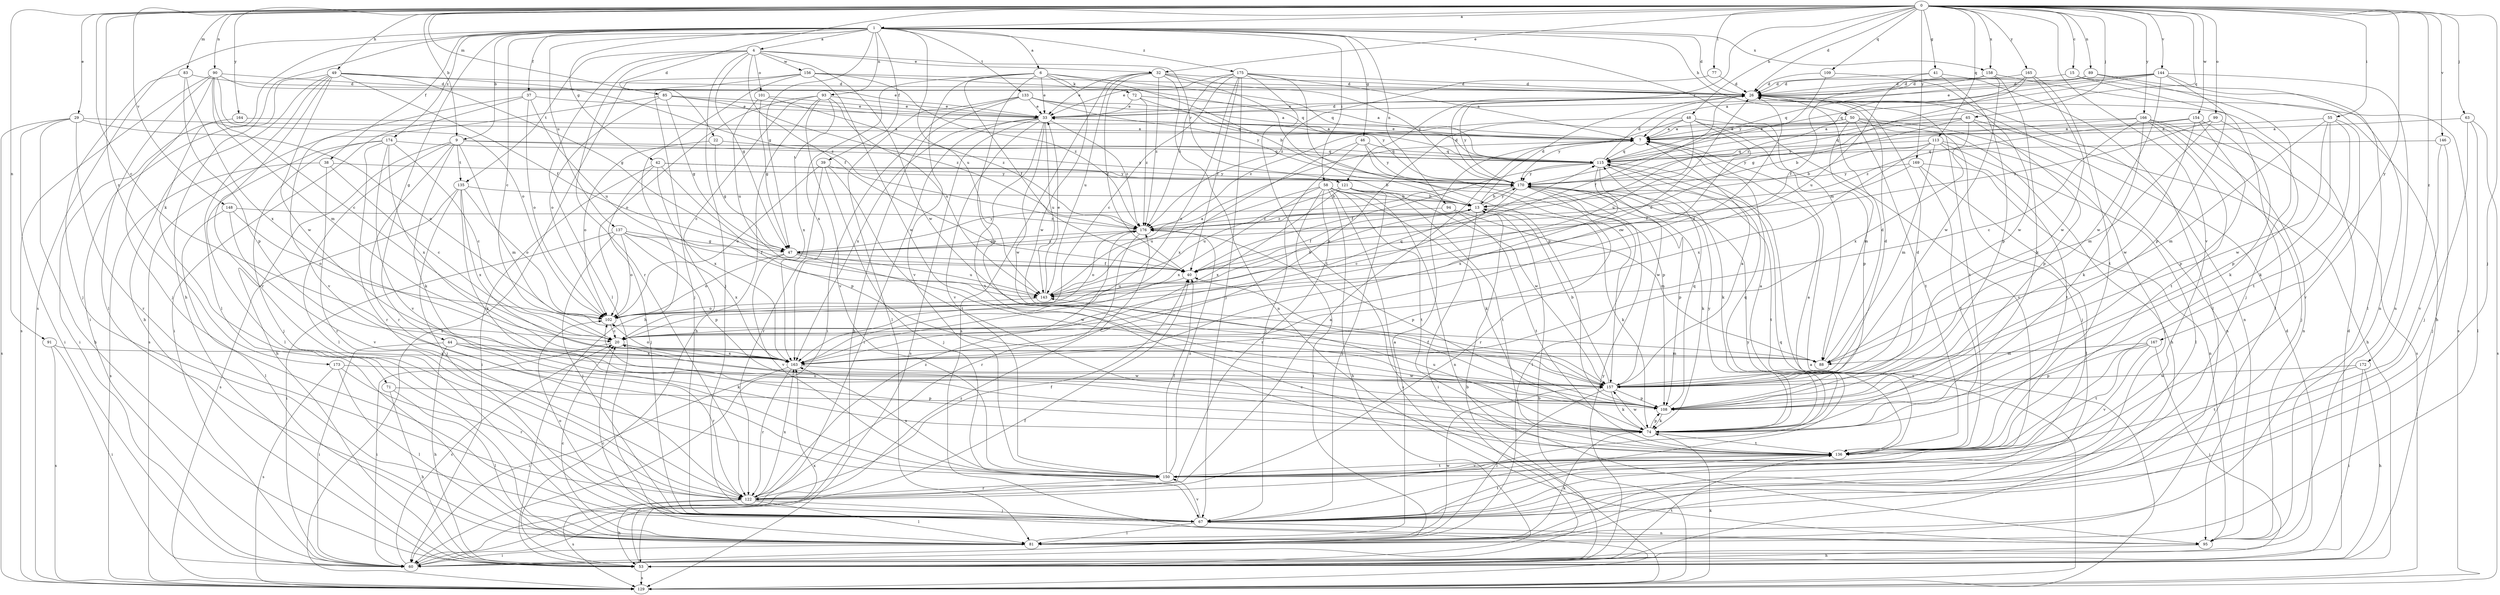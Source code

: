strict digraph  {
0;
1;
4;
6;
7;
9;
13;
15;
20;
22;
26;
29;
32;
33;
37;
38;
39;
40;
41;
42;
44;
46;
47;
48;
49;
50;
53;
55;
58;
60;
63;
65;
67;
71;
72;
74;
77;
81;
83;
85;
88;
89;
90;
91;
93;
94;
95;
99;
101;
102;
108;
109;
113;
115;
121;
122;
129;
133;
135;
136;
137;
143;
144;
146;
148;
150;
154;
156;
157;
158;
163;
164;
165;
166;
167;
169;
170;
172;
173;
174;
175;
176;
0 -> 1  [label=a];
0 -> 9  [label=b];
0 -> 15  [label=c];
0 -> 20  [label=c];
0 -> 22  [label=d];
0 -> 26  [label=d];
0 -> 29  [label=e];
0 -> 32  [label=e];
0 -> 41  [label=g];
0 -> 48  [label=h];
0 -> 49  [label=h];
0 -> 55  [label=i];
0 -> 63  [label=j];
0 -> 65  [label=j];
0 -> 67  [label=j];
0 -> 77  [label=l];
0 -> 83  [label=m];
0 -> 85  [label=m];
0 -> 89  [label=n];
0 -> 90  [label=n];
0 -> 91  [label=n];
0 -> 99  [label=o];
0 -> 109  [label=q];
0 -> 113  [label=q];
0 -> 115  [label=q];
0 -> 121  [label=r];
0 -> 144  [label=v];
0 -> 146  [label=v];
0 -> 148  [label=v];
0 -> 150  [label=v];
0 -> 154  [label=w];
0 -> 158  [label=x];
0 -> 164  [label=y];
0 -> 165  [label=y];
0 -> 166  [label=y];
0 -> 167  [label=y];
0 -> 169  [label=y];
0 -> 172  [label=z];
0 -> 173  [label=z];
1 -> 4  [label=a];
1 -> 6  [label=a];
1 -> 9  [label=b];
1 -> 20  [label=c];
1 -> 26  [label=d];
1 -> 37  [label=f];
1 -> 38  [label=f];
1 -> 39  [label=f];
1 -> 42  [label=g];
1 -> 44  [label=g];
1 -> 46  [label=g];
1 -> 47  [label=g];
1 -> 50  [label=h];
1 -> 53  [label=h];
1 -> 58  [label=i];
1 -> 71  [label=k];
1 -> 88  [label=m];
1 -> 93  [label=n];
1 -> 94  [label=n];
1 -> 129  [label=s];
1 -> 133  [label=t];
1 -> 137  [label=u];
1 -> 143  [label=u];
1 -> 158  [label=x];
1 -> 174  [label=z];
1 -> 175  [label=z];
4 -> 32  [label=e];
4 -> 40  [label=f];
4 -> 47  [label=g];
4 -> 67  [label=j];
4 -> 81  [label=l];
4 -> 101  [label=o];
4 -> 121  [label=r];
4 -> 122  [label=r];
4 -> 135  [label=t];
4 -> 156  [label=w];
4 -> 157  [label=w];
6 -> 13  [label=b];
6 -> 33  [label=e];
6 -> 40  [label=f];
6 -> 72  [label=k];
6 -> 108  [label=p];
6 -> 115  [label=q];
6 -> 150  [label=v];
6 -> 157  [label=w];
6 -> 163  [label=x];
7 -> 33  [label=e];
7 -> 115  [label=q];
9 -> 53  [label=h];
9 -> 74  [label=k];
9 -> 81  [label=l];
9 -> 88  [label=m];
9 -> 115  [label=q];
9 -> 122  [label=r];
9 -> 135  [label=t];
9 -> 170  [label=y];
13 -> 26  [label=d];
13 -> 40  [label=f];
13 -> 60  [label=i];
13 -> 74  [label=k];
13 -> 170  [label=y];
13 -> 176  [label=z];
15 -> 26  [label=d];
15 -> 81  [label=l];
15 -> 129  [label=s];
20 -> 26  [label=d];
20 -> 60  [label=i];
20 -> 88  [label=m];
20 -> 163  [label=x];
22 -> 47  [label=g];
22 -> 102  [label=o];
22 -> 115  [label=q];
26 -> 33  [label=e];
26 -> 40  [label=f];
26 -> 95  [label=n];
26 -> 136  [label=t];
26 -> 170  [label=y];
29 -> 7  [label=a];
29 -> 53  [label=h];
29 -> 60  [label=i];
29 -> 102  [label=o];
29 -> 122  [label=r];
29 -> 129  [label=s];
32 -> 26  [label=d];
32 -> 33  [label=e];
32 -> 40  [label=f];
32 -> 95  [label=n];
32 -> 129  [label=s];
32 -> 143  [label=u];
32 -> 157  [label=w];
32 -> 170  [label=y];
32 -> 176  [label=z];
33 -> 7  [label=a];
33 -> 26  [label=d];
33 -> 60  [label=i];
33 -> 129  [label=s];
33 -> 136  [label=t];
33 -> 143  [label=u];
33 -> 150  [label=v];
33 -> 157  [label=w];
33 -> 163  [label=x];
33 -> 176  [label=z];
37 -> 33  [label=e];
37 -> 60  [label=i];
37 -> 102  [label=o];
37 -> 129  [label=s];
37 -> 143  [label=u];
38 -> 20  [label=c];
38 -> 122  [label=r];
38 -> 129  [label=s];
38 -> 170  [label=y];
39 -> 67  [label=j];
39 -> 102  [label=o];
39 -> 122  [label=r];
39 -> 136  [label=t];
39 -> 170  [label=y];
40 -> 143  [label=u];
41 -> 26  [label=d];
41 -> 81  [label=l];
41 -> 108  [label=p];
41 -> 143  [label=u];
42 -> 13  [label=b];
42 -> 60  [label=i];
42 -> 67  [label=j];
42 -> 108  [label=p];
42 -> 163  [label=x];
42 -> 170  [label=y];
44 -> 53  [label=h];
44 -> 60  [label=i];
44 -> 74  [label=k];
44 -> 122  [label=r];
44 -> 163  [label=x];
46 -> 67  [label=j];
46 -> 108  [label=p];
46 -> 115  [label=q];
46 -> 163  [label=x];
46 -> 170  [label=y];
47 -> 40  [label=f];
47 -> 102  [label=o];
47 -> 143  [label=u];
47 -> 150  [label=v];
47 -> 157  [label=w];
47 -> 170  [label=y];
47 -> 176  [label=z];
48 -> 7  [label=a];
48 -> 20  [label=c];
48 -> 108  [label=p];
48 -> 143  [label=u];
48 -> 150  [label=v];
48 -> 170  [label=y];
48 -> 176  [label=z];
49 -> 26  [label=d];
49 -> 40  [label=f];
49 -> 47  [label=g];
49 -> 53  [label=h];
49 -> 60  [label=i];
49 -> 81  [label=l];
49 -> 122  [label=r];
49 -> 157  [label=w];
49 -> 176  [label=z];
50 -> 7  [label=a];
50 -> 53  [label=h];
50 -> 67  [label=j];
50 -> 88  [label=m];
50 -> 95  [label=n];
50 -> 136  [label=t];
50 -> 163  [label=x];
53 -> 13  [label=b];
53 -> 26  [label=d];
53 -> 129  [label=s];
53 -> 136  [label=t];
53 -> 163  [label=x];
53 -> 170  [label=y];
55 -> 7  [label=a];
55 -> 74  [label=k];
55 -> 88  [label=m];
55 -> 136  [label=t];
55 -> 150  [label=v];
55 -> 157  [label=w];
58 -> 13  [label=b];
58 -> 53  [label=h];
58 -> 60  [label=i];
58 -> 74  [label=k];
58 -> 95  [label=n];
58 -> 122  [label=r];
58 -> 129  [label=s];
58 -> 136  [label=t];
58 -> 143  [label=u];
58 -> 163  [label=x];
60 -> 20  [label=c];
60 -> 26  [label=d];
60 -> 40  [label=f];
60 -> 176  [label=z];
63 -> 7  [label=a];
63 -> 67  [label=j];
63 -> 81  [label=l];
63 -> 129  [label=s];
65 -> 7  [label=a];
65 -> 13  [label=b];
65 -> 53  [label=h];
65 -> 108  [label=p];
65 -> 115  [label=q];
65 -> 163  [label=x];
67 -> 81  [label=l];
67 -> 95  [label=n];
67 -> 102  [label=o];
67 -> 115  [label=q];
67 -> 136  [label=t];
67 -> 150  [label=v];
71 -> 53  [label=h];
71 -> 81  [label=l];
71 -> 108  [label=p];
72 -> 7  [label=a];
72 -> 33  [label=e];
72 -> 170  [label=y];
72 -> 176  [label=z];
74 -> 7  [label=a];
74 -> 20  [label=c];
74 -> 102  [label=o];
74 -> 108  [label=p];
74 -> 115  [label=q];
74 -> 136  [label=t];
74 -> 143  [label=u];
74 -> 157  [label=w];
74 -> 170  [label=y];
77 -> 26  [label=d];
77 -> 176  [label=z];
81 -> 7  [label=a];
81 -> 20  [label=c];
81 -> 60  [label=i];
81 -> 74  [label=k];
81 -> 157  [label=w];
83 -> 26  [label=d];
83 -> 67  [label=j];
83 -> 108  [label=p];
83 -> 163  [label=x];
85 -> 7  [label=a];
85 -> 33  [label=e];
85 -> 47  [label=g];
85 -> 102  [label=o];
85 -> 150  [label=v];
85 -> 176  [label=z];
88 -> 26  [label=d];
89 -> 26  [label=d];
89 -> 67  [label=j];
89 -> 95  [label=n];
89 -> 115  [label=q];
90 -> 20  [label=c];
90 -> 26  [label=d];
90 -> 33  [label=e];
90 -> 67  [label=j];
90 -> 81  [label=l];
90 -> 88  [label=m];
90 -> 102  [label=o];
90 -> 129  [label=s];
91 -> 60  [label=i];
91 -> 129  [label=s];
91 -> 163  [label=x];
93 -> 20  [label=c];
93 -> 33  [label=e];
93 -> 53  [label=h];
93 -> 102  [label=o];
93 -> 143  [label=u];
93 -> 150  [label=v];
93 -> 163  [label=x];
94 -> 88  [label=m];
94 -> 136  [label=t];
94 -> 176  [label=z];
95 -> 20  [label=c];
95 -> 53  [label=h];
99 -> 7  [label=a];
99 -> 88  [label=m];
99 -> 108  [label=p];
99 -> 176  [label=z];
101 -> 33  [label=e];
101 -> 47  [label=g];
101 -> 143  [label=u];
101 -> 176  [label=z];
102 -> 20  [label=c];
102 -> 26  [label=d];
102 -> 115  [label=q];
108 -> 26  [label=d];
108 -> 40  [label=f];
108 -> 74  [label=k];
108 -> 115  [label=q];
109 -> 26  [label=d];
109 -> 157  [label=w];
109 -> 170  [label=y];
113 -> 13  [label=b];
113 -> 67  [label=j];
113 -> 81  [label=l];
113 -> 88  [label=m];
113 -> 115  [label=q];
113 -> 136  [label=t];
113 -> 163  [label=x];
113 -> 170  [label=y];
115 -> 26  [label=d];
115 -> 40  [label=f];
115 -> 74  [label=k];
115 -> 129  [label=s];
115 -> 157  [label=w];
115 -> 163  [label=x];
115 -> 170  [label=y];
121 -> 13  [label=b];
121 -> 67  [label=j];
121 -> 136  [label=t];
121 -> 143  [label=u];
121 -> 157  [label=w];
121 -> 163  [label=x];
122 -> 7  [label=a];
122 -> 40  [label=f];
122 -> 53  [label=h];
122 -> 67  [label=j];
122 -> 81  [label=l];
122 -> 129  [label=s];
122 -> 163  [label=x];
122 -> 170  [label=y];
122 -> 176  [label=z];
129 -> 7  [label=a];
129 -> 13  [label=b];
129 -> 74  [label=k];
133 -> 7  [label=a];
133 -> 33  [label=e];
133 -> 53  [label=h];
133 -> 60  [label=i];
133 -> 81  [label=l];
133 -> 115  [label=q];
133 -> 170  [label=y];
135 -> 13  [label=b];
135 -> 67  [label=j];
135 -> 74  [label=k];
135 -> 102  [label=o];
135 -> 129  [label=s];
135 -> 163  [label=x];
136 -> 7  [label=a];
136 -> 150  [label=v];
137 -> 40  [label=f];
137 -> 47  [label=g];
137 -> 60  [label=i];
137 -> 67  [label=j];
137 -> 102  [label=o];
137 -> 108  [label=p];
137 -> 163  [label=x];
143 -> 7  [label=a];
143 -> 13  [label=b];
143 -> 33  [label=e];
143 -> 102  [label=o];
144 -> 7  [label=a];
144 -> 26  [label=d];
144 -> 33  [label=e];
144 -> 81  [label=l];
144 -> 95  [label=n];
144 -> 108  [label=p];
144 -> 115  [label=q];
144 -> 157  [label=w];
146 -> 67  [label=j];
146 -> 115  [label=q];
146 -> 150  [label=v];
148 -> 81  [label=l];
148 -> 102  [label=o];
148 -> 150  [label=v];
148 -> 176  [label=z];
150 -> 40  [label=f];
150 -> 122  [label=r];
150 -> 136  [label=t];
150 -> 163  [label=x];
150 -> 176  [label=z];
154 -> 7  [label=a];
154 -> 74  [label=k];
154 -> 108  [label=p];
154 -> 157  [label=w];
154 -> 176  [label=z];
156 -> 26  [label=d];
156 -> 53  [label=h];
156 -> 67  [label=j];
156 -> 115  [label=q];
156 -> 129  [label=s];
156 -> 157  [label=w];
156 -> 176  [label=z];
157 -> 7  [label=a];
157 -> 13  [label=b];
157 -> 26  [label=d];
157 -> 74  [label=k];
157 -> 81  [label=l];
157 -> 108  [label=p];
158 -> 26  [label=d];
158 -> 40  [label=f];
158 -> 53  [label=h];
158 -> 74  [label=k];
158 -> 157  [label=w];
163 -> 60  [label=i];
163 -> 102  [label=o];
163 -> 122  [label=r];
163 -> 157  [label=w];
164 -> 7  [label=a];
164 -> 60  [label=i];
165 -> 26  [label=d];
165 -> 47  [label=g];
165 -> 136  [label=t];
165 -> 157  [label=w];
165 -> 176  [label=z];
166 -> 7  [label=a];
166 -> 20  [label=c];
166 -> 67  [label=j];
166 -> 74  [label=k];
166 -> 95  [label=n];
166 -> 129  [label=s];
166 -> 136  [label=t];
166 -> 170  [label=y];
167 -> 60  [label=i];
167 -> 88  [label=m];
167 -> 108  [label=p];
167 -> 136  [label=t];
167 -> 150  [label=v];
169 -> 40  [label=f];
169 -> 81  [label=l];
169 -> 95  [label=n];
169 -> 136  [label=t];
169 -> 170  [label=y];
170 -> 13  [label=b];
170 -> 20  [label=c];
170 -> 26  [label=d];
170 -> 74  [label=k];
170 -> 81  [label=l];
170 -> 108  [label=p];
170 -> 122  [label=r];
170 -> 136  [label=t];
172 -> 53  [label=h];
172 -> 60  [label=i];
172 -> 136  [label=t];
172 -> 157  [label=w];
173 -> 81  [label=l];
173 -> 122  [label=r];
173 -> 129  [label=s];
173 -> 157  [label=w];
174 -> 20  [label=c];
174 -> 67  [label=j];
174 -> 81  [label=l];
174 -> 115  [label=q];
174 -> 122  [label=r];
174 -> 150  [label=v];
174 -> 163  [label=x];
175 -> 7  [label=a];
175 -> 20  [label=c];
175 -> 26  [label=d];
175 -> 33  [label=e];
175 -> 40  [label=f];
175 -> 67  [label=j];
175 -> 108  [label=p];
175 -> 136  [label=t];
175 -> 163  [label=x];
175 -> 176  [label=z];
176 -> 47  [label=g];
176 -> 102  [label=o];
176 -> 108  [label=p];
176 -> 122  [label=r];
}

